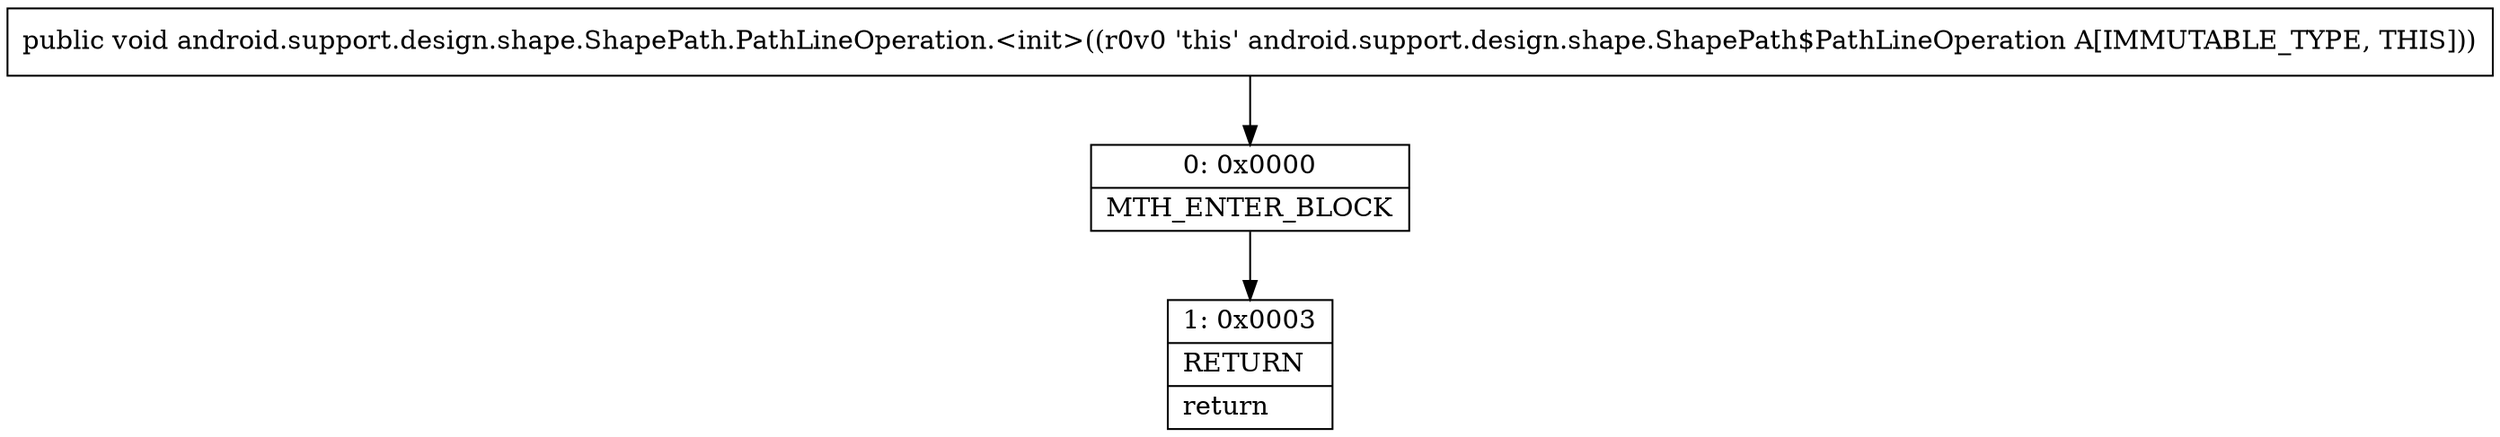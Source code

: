 digraph "CFG forandroid.support.design.shape.ShapePath.PathLineOperation.\<init\>()V" {
Node_0 [shape=record,label="{0\:\ 0x0000|MTH_ENTER_BLOCK\l}"];
Node_1 [shape=record,label="{1\:\ 0x0003|RETURN\l|return\l}"];
MethodNode[shape=record,label="{public void android.support.design.shape.ShapePath.PathLineOperation.\<init\>((r0v0 'this' android.support.design.shape.ShapePath$PathLineOperation A[IMMUTABLE_TYPE, THIS])) }"];
MethodNode -> Node_0;
Node_0 -> Node_1;
}

